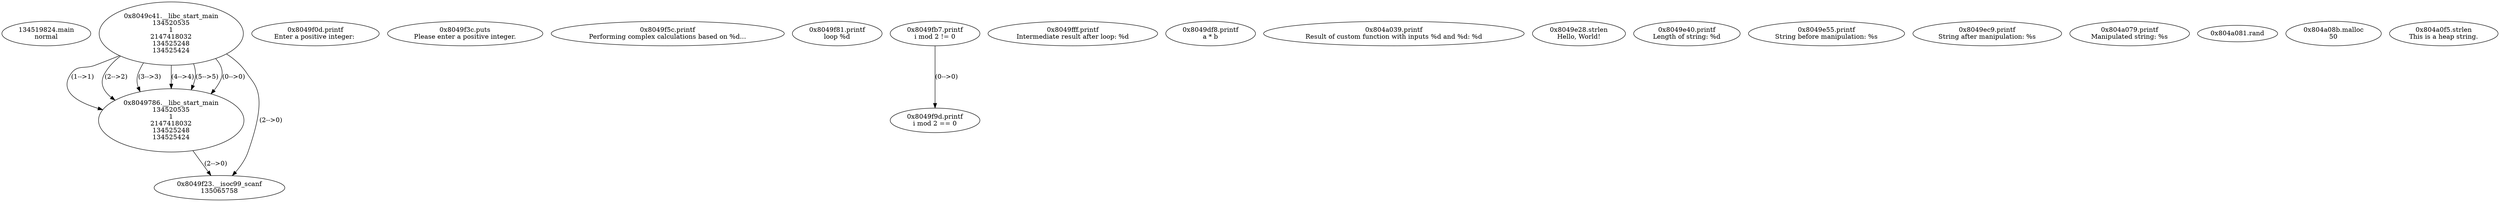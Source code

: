 // Global SCDG with merge call
digraph {
	0 [label="134519824.main
normal"]
	1 [label="0x8049c41.__libc_start_main
134520535
1
2147418032
134525248
134525424"]
	2 [label="0x8049786.__libc_start_main
134520535
1
2147418032
134525248
134525424"]
	1 -> 2 [label="(1-->1)"]
	1 -> 2 [label="(2-->2)"]
	1 -> 2 [label="(3-->3)"]
	1 -> 2 [label="(4-->4)"]
	1 -> 2 [label="(5-->5)"]
	1 -> 2 [label="(0-->0)"]
	3 [label="0x8049f0d.printf
Enter a positive integer: "]
	4 [label="0x8049f23.__isoc99_scanf
135065758"]
	1 -> 4 [label="(2-->0)"]
	2 -> 4 [label="(2-->0)"]
	5 [label="0x8049f3c.puts
Please enter a positive integer."]
	6 [label="0x8049f5c.printf
Performing complex calculations based on %d...
"]
	7 [label="0x8049f81.printf
loop %d"]
	8 [label="0x8049fb7.printf
i mod 2 != 0"]
	9 [label="0x8049f9d.printf
i mod 2 == 0"]
	8 -> 9 [label="(0-->0)"]
	10 [label="0x8049fff.printf
Intermediate result after loop: %d
"]
	11 [label="0x8049df8.printf
a * b"]
	12 [label="0x804a039.printf
Result of custom function with inputs %d and %d: %d
"]
	13 [label="0x8049e28.strlen
Hello, World!"]
	14 [label="0x8049e40.printf
Length of string: %d
"]
	15 [label="0x8049e55.printf
String before manipulation: %s
"]
	16 [label="0x8049ec9.printf
String after manipulation: %s
"]
	17 [label="0x804a079.printf
Manipulated string: %s
"]
	18 [label="0x804a081.rand
"]
	19 [label="0x804a08b.malloc
50"]
	20 [label="0x804a0f5.strlen
This is a heap string."]
}
